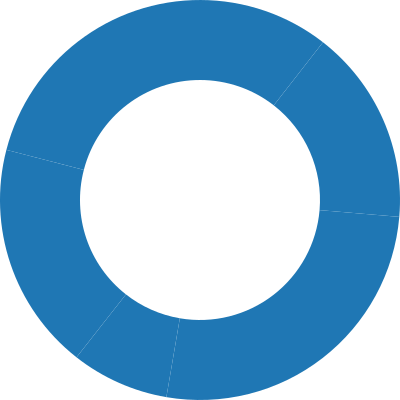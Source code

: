 {
  "$schema": "https://vega.github.io/schema/vega/v3.0.json",
  "width": 200,
  "height": 200,
  "autosize": "none",

  "signals": [
    {
      "name": "startAngle", "value": 0,
      "bind": {"input": "range", "min": 0, "max": 6.29, "step": 0.01}
    },
    {
      "name": "endAngle", "value": 6.29,
      "bind": {"input": "range", "min": 0, "max": 6.29, "step": 0.01}
    },
    {
      "name": "padAngle", "value": 0,
      "bind": {"input": "range", "min": 0, "max": 0.1}
    },
    {
      "name": "innerRadius", "value": 60,
      "bind": {"input": "range", "min": 0, "max": 90, "step": 1}
    },
    {
      "name": "cornerRadius", "value": 0,
      "bind": {"input": "range", "min": 0, "max": 10, "step": 0.5}
    },
    {
      "name": "sort", "value": false,
      "bind": {"input": "checkbox"}
    }
  ],

  "data": [
    {
      "name": "table",
      "values": [
        {"field": 4},
        {"field": 6},
        {"field": 10},
        {"field": 3},
        {"field": 7},
        {"field": 8}
      ],
      "transform": [
        {
          "type": "pie",
          "field": "field",
          "startAngle": {"signal": "startAngle"},
          "endAngle": {"signal": "endAngle"},
          "sort": {"signal": "sort"}
        }
      ]
    }
  ],

  "scales": [
    {
      "name": "color",
      "type": "ordinal",
      "range": {"scheme": "category20"}
    }
  ],

  "marks": [
    {
      "type": "arc",
      "from": {"data": "table"},
      "encode": {
        "enter": {
          "fill": {"scale": "color", "field": "_id"},
          "x": {"signal": "width / 2"},
          "y": {"signal": "height / 2"}
        },
        "update": {
          "startAngle": {"field": "startAngle"},
          "endAngle": {"field": "endAngle"},
          "padAngle": {"signal": "padAngle"},
          "innerRadius": {"signal": "innerRadius"},
          "outerRadius": {"signal": "width / 2"},
          "cornerRadius": {"signal": "cornerRadius"}
        }
      }
    }
  ]
}